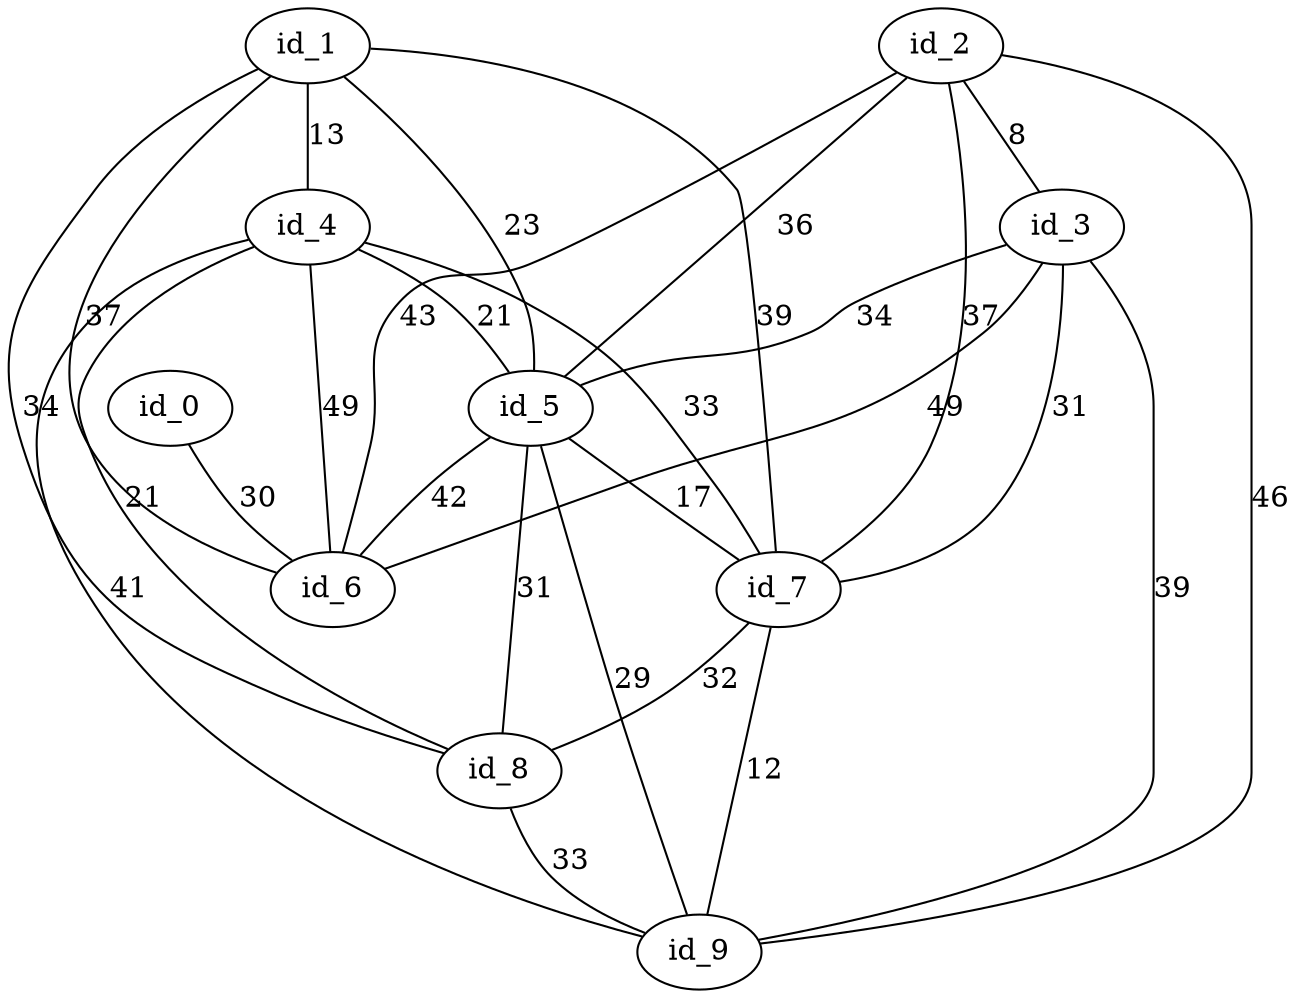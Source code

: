 graph GR{
id_0;
id_1;
id_2;
id_3;
id_4;
id_5;
id_6;
id_7;
id_8;
id_9;
id_0--id_6[label=30];
id_1--id_4[label=13];
id_1--id_5[label=23];
id_1--id_6[label=37];
id_1--id_7[label=39];
id_1--id_8[label=34];
id_2--id_3[label=8];
id_2--id_5[label=36];
id_2--id_6[label=43];
id_2--id_7[label=37];
id_2--id_9[label=46];
id_3--id_5[label=34];
id_3--id_6[label=49];
id_3--id_7[label=31];
id_3--id_9[label=39];
id_4--id_5[label=21];
id_4--id_6[label=49];
id_4--id_7[label=33];
id_4--id_8[label=21];
id_4--id_9[label=41];
id_5--id_6[label=42];
id_5--id_7[label=17];
id_5--id_8[label=31];
id_5--id_9[label=29];
id_7--id_8[label=32];
id_7--id_9[label=12];
id_8--id_9[label=33];
}